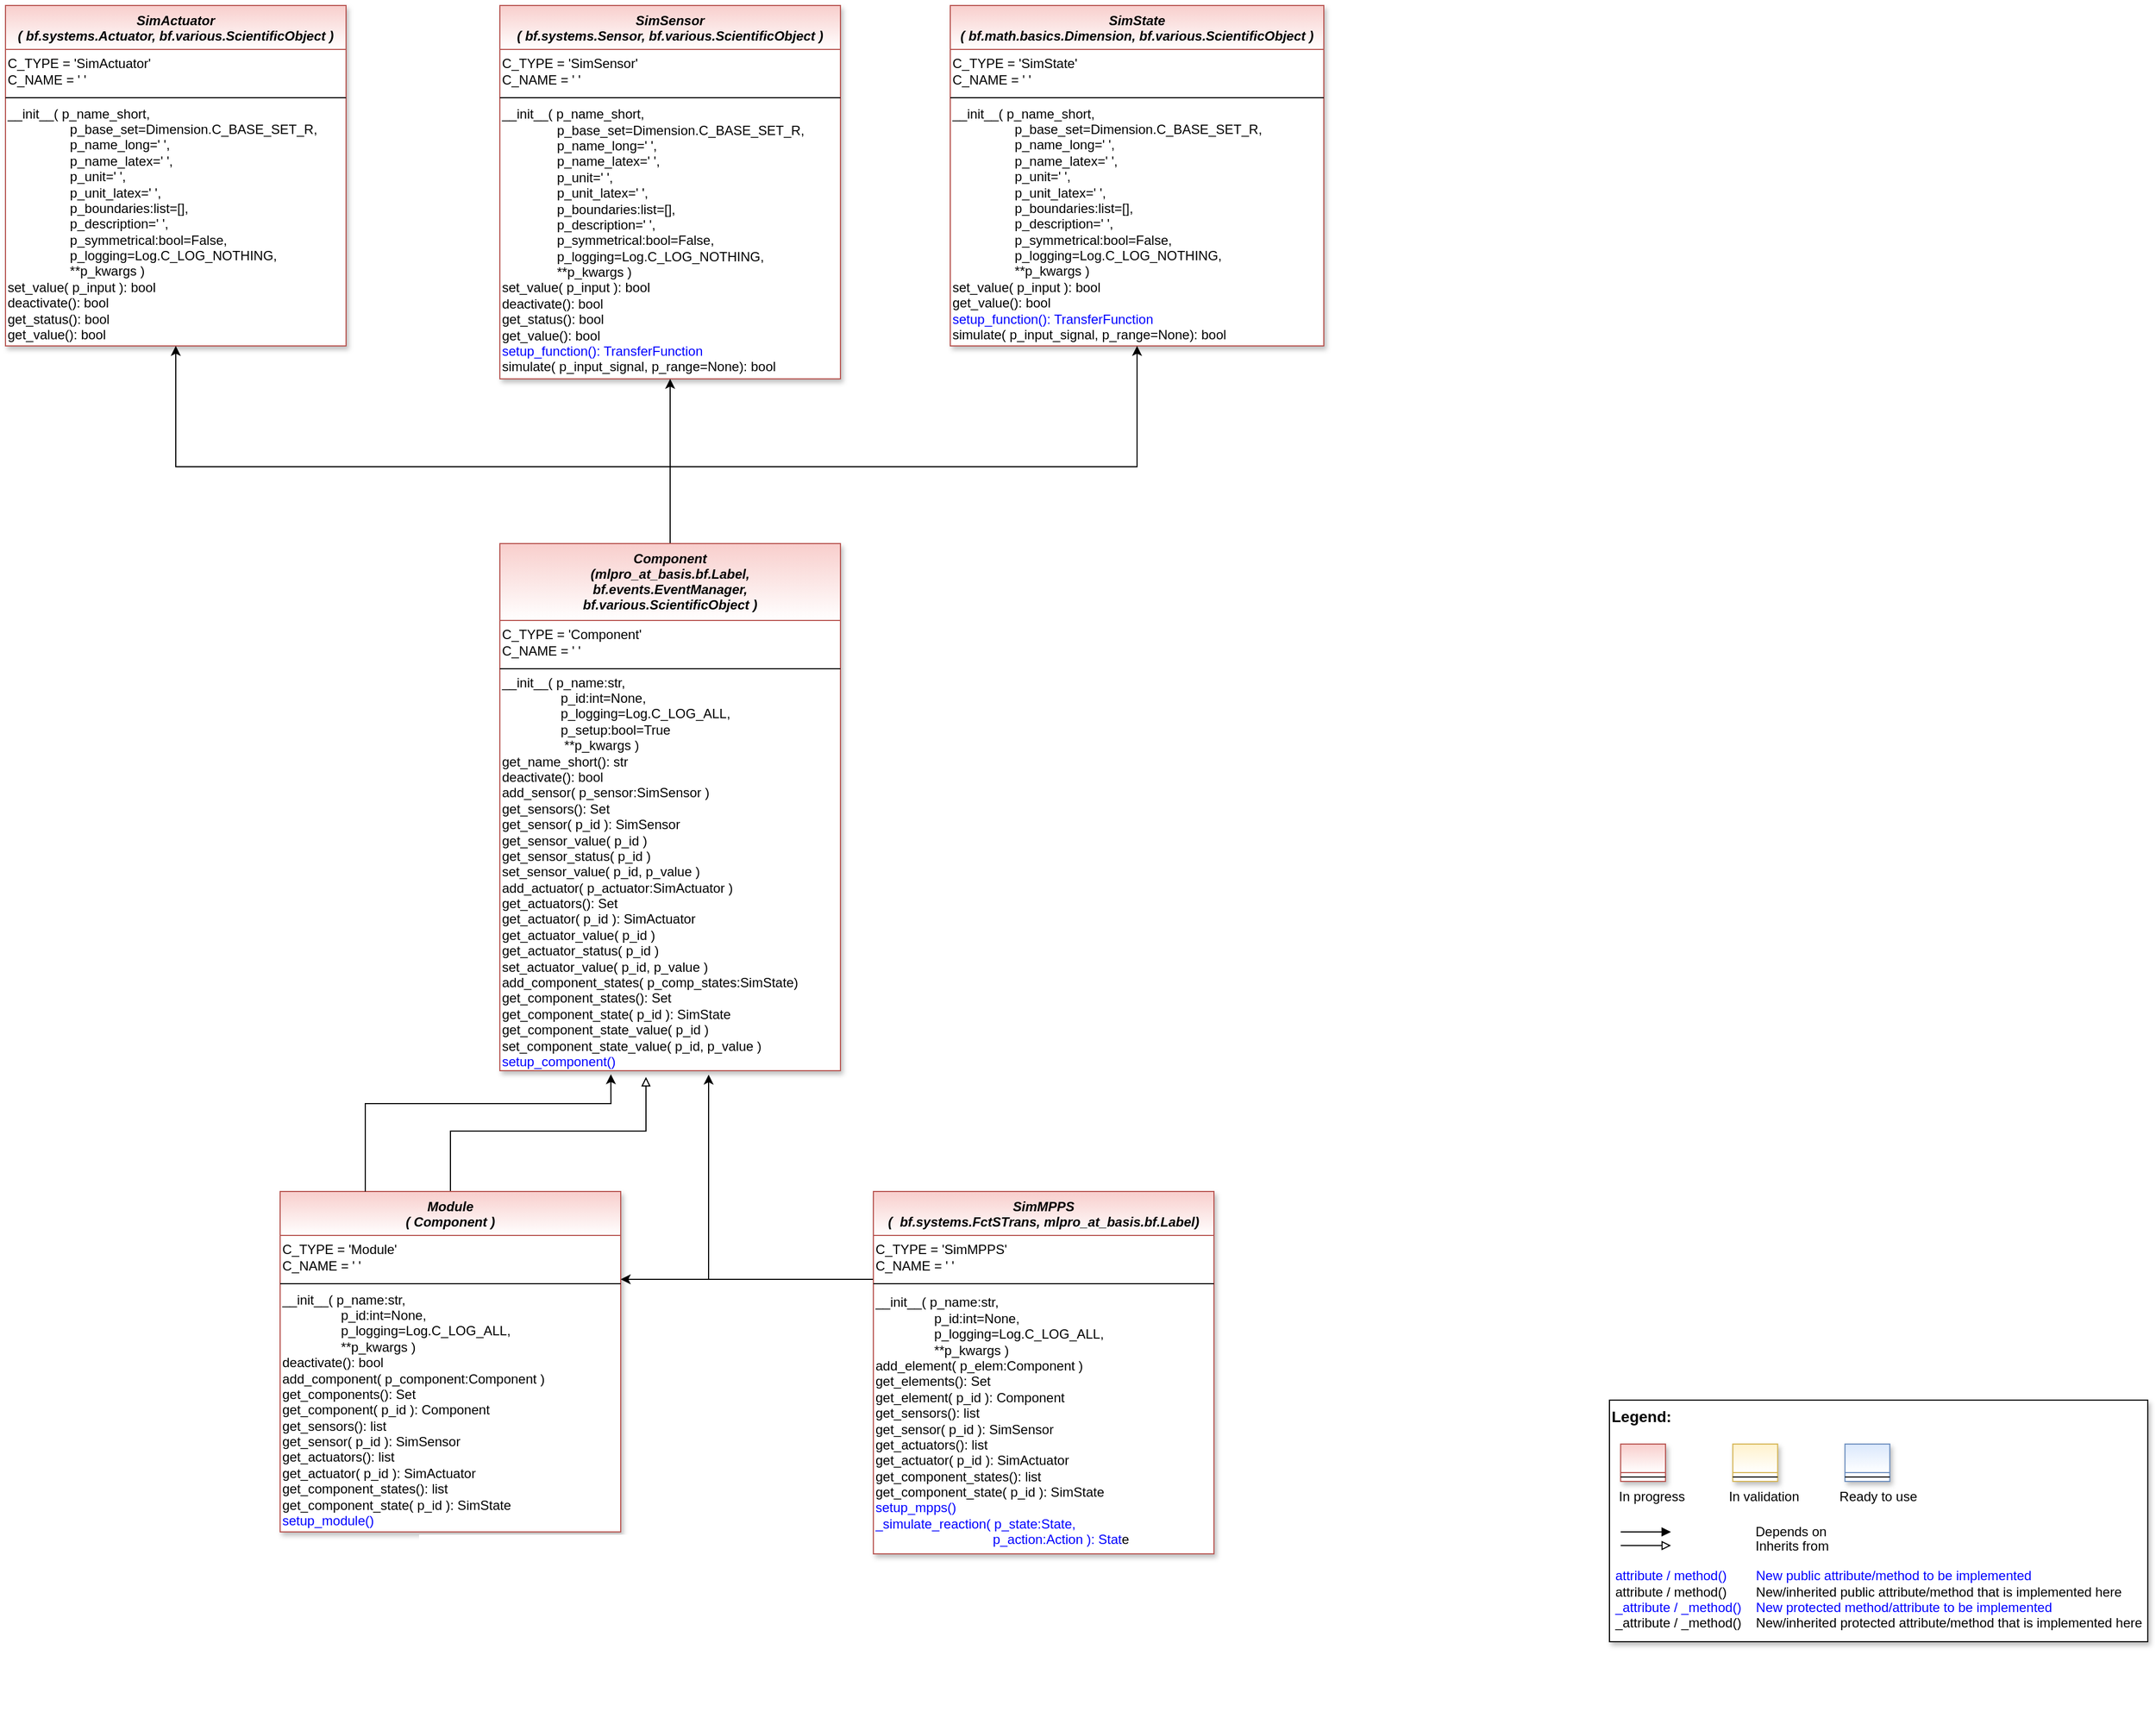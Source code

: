 <mxfile version="20.6.2" type="device"><diagram id="C5RBs43oDa-KdzZeNtuy" name="Page-1"><mxGraphModel dx="2556" dy="1705" grid="1" gridSize="10" guides="1" tooltips="1" connect="1" arrows="1" fold="1" page="1" pageScale="1" pageWidth="2336" pageHeight="1654" math="0" shadow="0"><root><mxCell id="WIyWlLk6GJQsqaUBKTNV-0"/><mxCell id="WIyWlLk6GJQsqaUBKTNV-1" parent="WIyWlLk6GJQsqaUBKTNV-0"/><mxCell id="0DCWFAYMtEVJNfJJVhTo-0" value="" style="group" parent="WIyWlLk6GJQsqaUBKTNV-1" vertex="1" connectable="0"><mxGeometry x="1720" y="1350" width="490" height="220" as="geometry"/></mxCell><mxCell id="0DCWFAYMtEVJNfJJVhTo-1" value="&lt;font color=&quot;#000000&quot; size=&quot;1&quot;&gt;&lt;b style=&quot;font-size: 14px&quot;&gt;Legend:&lt;br&gt;&lt;/b&gt;&lt;/font&gt;&lt;br&gt;&lt;br&gt;&lt;br&gt;&lt;font color=&quot;#0000ff&quot; style=&quot;font-size: 6px&quot;&gt;&lt;br&gt;&lt;/font&gt;&lt;span style=&quot;color: rgb(0 , 0 , 0)&quot;&gt;&lt;font style=&quot;font-size: 4px&quot;&gt;&amp;nbsp; &amp;nbsp;&lt;/font&gt;&amp;nbsp;In progress&amp;nbsp; &amp;nbsp; &amp;nbsp; &amp;nbsp; &amp;nbsp; &amp;nbsp; In validation&amp;nbsp; &amp;nbsp; &amp;nbsp; &amp;nbsp; &amp;nbsp; &amp;nbsp;Ready to use&lt;/span&gt;&lt;font color=&quot;#000000&quot;&gt;&amp;nbsp;&lt;br&gt;&lt;/font&gt;&lt;font color=&quot;#0000ff&quot;&gt;&lt;br&gt;&lt;br&gt;&lt;br&gt;&lt;br&gt;&amp;nbsp;attribute / method()&amp;nbsp; &amp;nbsp; &amp;nbsp; &amp;nbsp; New public attribute/method to be implemented&lt;/font&gt;&lt;br&gt;&lt;font color=&quot;#000000&quot;&gt;&amp;nbsp;&lt;/font&gt;&lt;font color=&quot;#000000&quot;&gt;attribute / method()&lt;span&gt;&#9;&lt;/span&gt;&amp;nbsp; &amp;nbsp; &amp;nbsp; &amp;nbsp;New/inherited public attribute/method that is implemented here&lt;br&gt;&lt;/font&gt;&lt;font color=&quot;#0000ff&quot;&gt;&amp;nbsp;_attribute /&amp;nbsp;&lt;/font&gt;&lt;font color=&quot;#0000ff&quot;&gt;_method()&amp;nbsp; &amp;nbsp; New protected method/attribute to be implemented&lt;/font&gt;&lt;br&gt;&lt;font color=&quot;#000000&quot;&gt;&amp;nbsp;_attribute / _method()&amp;nbsp; &amp;nbsp; New/inherited protected attribute/method that is implemented here&lt;br&gt;&lt;/font&gt;&lt;font color=&quot;#000000&quot;&gt;&lt;br&gt;&lt;br&gt;&lt;br&gt;&lt;br&gt;&lt;br&gt;&lt;/font&gt;" style="text;html=1;align=left;verticalAlign=top;whiteSpace=wrap;rounded=0;fontColor=#006600;strokeColor=#000000;shadow=1;fillColor=#ffffff;" parent="0DCWFAYMtEVJNfJJVhTo-0" vertex="1"><mxGeometry width="490.0" height="220" as="geometry"/></mxCell><mxCell id="0DCWFAYMtEVJNfJJVhTo-2" value="Depends on" style="endArrow=block;html=1;labelPosition=right;verticalLabelPosition=middle;align=left;verticalAlign=middle;endFill=1;fontSize=12;" parent="0DCWFAYMtEVJNfJJVhTo-0" edge="1"><mxGeometry x="-1623.125" y="-2180" width="51.042" height="50" as="geometry"><mxPoint x="10.208" y="120.003" as="sourcePoint"/><mxPoint x="55.991" y="120.003" as="targetPoint"/><mxPoint x="98" as="offset"/><Array as="points"><mxPoint x="30.625" y="120"/></Array></mxGeometry></mxCell><mxCell id="0DCWFAYMtEVJNfJJVhTo-3" value="Inherits from" style="endArrow=block;html=1;labelPosition=right;verticalLabelPosition=middle;align=left;verticalAlign=middle;endFill=0;fontSize=12;" parent="0DCWFAYMtEVJNfJJVhTo-0" edge="1"><mxGeometry x="-1623.125" y="-2180" width="51.042" height="50" as="geometry"><mxPoint x="10.208" y="132.385" as="sourcePoint"/><mxPoint x="55.991" y="132.385" as="targetPoint"/><mxPoint x="98" y="1" as="offset"/></mxGeometry></mxCell><mxCell id="0DCWFAYMtEVJNfJJVhTo-4" value="" style="swimlane;fontStyle=3;align=center;verticalAlign=top;childLayout=stackLayout;horizontal=1;startSize=26;horizontalStack=0;resizeParent=1;resizeLast=0;collapsible=1;marginBottom=0;rounded=0;shadow=1;strokeWidth=1;fillColor=#f8cecc;strokeColor=#b85450;gradientColor=#ffffff;swimlaneFillColor=#ffffff;" parent="0DCWFAYMtEVJNfJJVhTo-0" vertex="1"><mxGeometry x="10.208" y="40" width="40.833" height="34" as="geometry"><mxRectangle x="230" y="140" width="160" height="26" as="alternateBounds"/></mxGeometry></mxCell><mxCell id="0DCWFAYMtEVJNfJJVhTo-5" value="" style="line;html=1;strokeWidth=1;align=left;verticalAlign=middle;spacingTop=-1;spacingLeft=3;spacingRight=3;rotatable=0;labelPosition=right;points=[];portConstraint=eastwest;" parent="0DCWFAYMtEVJNfJJVhTo-4" vertex="1"><mxGeometry y="26" width="40.833" height="8" as="geometry"/></mxCell><mxCell id="0DCWFAYMtEVJNfJJVhTo-6" value="" style="swimlane;fontStyle=3;align=center;verticalAlign=top;childLayout=stackLayout;horizontal=1;startSize=26;horizontalStack=0;resizeParent=1;resizeLast=0;collapsible=1;marginBottom=0;rounded=0;shadow=1;strokeWidth=1;fillColor=#fff2cc;strokeColor=#d6b656;gradientColor=#ffffff;swimlaneFillColor=#ffffff;" parent="0DCWFAYMtEVJNfJJVhTo-0" vertex="1"><mxGeometry x="112.292" y="40" width="40.833" height="34" as="geometry"><mxRectangle x="230" y="140" width="160" height="26" as="alternateBounds"/></mxGeometry></mxCell><mxCell id="0DCWFAYMtEVJNfJJVhTo-7" value="" style="line;html=1;strokeWidth=1;align=left;verticalAlign=middle;spacingTop=-1;spacingLeft=3;spacingRight=3;rotatable=0;labelPosition=right;points=[];portConstraint=eastwest;" parent="0DCWFAYMtEVJNfJJVhTo-6" vertex="1"><mxGeometry y="26" width="40.833" height="8" as="geometry"/></mxCell><mxCell id="0DCWFAYMtEVJNfJJVhTo-8" value="" style="swimlane;fontStyle=3;align=center;verticalAlign=top;childLayout=stackLayout;horizontal=1;startSize=26;horizontalStack=0;resizeParent=1;resizeLast=0;collapsible=1;marginBottom=0;rounded=0;shadow=1;strokeWidth=1;fillColor=#dae8fc;strokeColor=#6c8ebf;gradientColor=#ffffff;swimlaneFillColor=#ffffff;" parent="0DCWFAYMtEVJNfJJVhTo-0" vertex="1"><mxGeometry x="214.375" y="40" width="40.833" height="34" as="geometry"><mxRectangle x="230" y="140" width="160" height="26" as="alternateBounds"/></mxGeometry></mxCell><mxCell id="0DCWFAYMtEVJNfJJVhTo-9" value="" style="line;html=1;strokeWidth=1;align=left;verticalAlign=middle;spacingTop=-1;spacingLeft=3;spacingRight=3;rotatable=0;labelPosition=right;points=[];portConstraint=eastwest;" parent="0DCWFAYMtEVJNfJJVhTo-8" vertex="1"><mxGeometry y="26" width="40.833" height="8" as="geometry"/></mxCell><mxCell id="x-Rp9qp4rdqEKa-sH7-j-0" value="SimActuator&#10;( bf.systems.Actuator, bf.various.ScientificObject )" style="swimlane;fontStyle=3;align=center;verticalAlign=top;childLayout=stackLayout;horizontal=1;startSize=40;horizontalStack=0;resizeParent=1;resizeLast=0;collapsible=1;marginBottom=0;rounded=0;shadow=1;strokeWidth=1;fillColor=#f8cecc;strokeColor=#b85450;swimlaneFillColor=#ffffff;gradientColor=#FFFFFF;" parent="WIyWlLk6GJQsqaUBKTNV-1" vertex="1"><mxGeometry x="260" y="80" width="310" height="310" as="geometry"><mxRectangle x="230" y="140" width="160" height="26" as="alternateBounds"/></mxGeometry></mxCell><mxCell id="x-Rp9qp4rdqEKa-sH7-j-1" value="&lt;span style=&quot;&quot;&gt;C_TYPE = 'SimActuator'&lt;br&gt;C_NAME = ' '&lt;br&gt;&lt;/span&gt;" style="text;html=1;strokeColor=none;fillColor=none;align=left;verticalAlign=middle;whiteSpace=wrap;rounded=0;" parent="x-Rp9qp4rdqEKa-sH7-j-0" vertex="1"><mxGeometry y="40" width="310" height="40" as="geometry"/></mxCell><mxCell id="x-Rp9qp4rdqEKa-sH7-j-2" value="" style="line;html=1;strokeWidth=1;align=left;verticalAlign=middle;spacingTop=-1;spacingLeft=3;spacingRight=3;rotatable=0;labelPosition=right;points=[];portConstraint=eastwest;fillColor=#f8cecc;strokeColor=#000000;" parent="x-Rp9qp4rdqEKa-sH7-j-0" vertex="1"><mxGeometry y="80" width="310" height="8" as="geometry"/></mxCell><mxCell id="x-Rp9qp4rdqEKa-sH7-j-3" value="__init__( p_name_short,&lt;br&gt;&amp;nbsp;&lt;span style=&quot;white-space: pre;&quot;&gt;&#9;&lt;/span&gt;&lt;span style=&quot;white-space: pre;&quot;&gt;&#9;&lt;/span&gt;&amp;nbsp;p_base_set=Dimension.C_BASE_SET_R,&lt;br&gt;&lt;span style=&quot;white-space: pre;&quot;&gt;&#9;&lt;/span&gt;&lt;span style=&quot;white-space: pre;&quot;&gt;&#9;&lt;/span&gt;&amp;nbsp;p_name_long=' ',&lt;br&gt;&lt;span style=&quot;white-space: pre;&quot;&gt;&#9;&lt;/span&gt;&lt;span style=&quot;white-space: pre;&quot;&gt;&#9;&lt;/span&gt;&amp;nbsp;p_name_latex=' ',&lt;br&gt;&lt;span style=&quot;white-space: pre;&quot;&gt;&#9;&lt;/span&gt;&lt;span style=&quot;white-space: pre;&quot;&gt;&#9;&lt;/span&gt;&amp;nbsp;p_unit=' ',&lt;br&gt;&lt;span style=&quot;white-space: pre;&quot;&gt;&#9;&lt;/span&gt;&lt;span style=&quot;white-space: pre;&quot;&gt;&#9;&lt;/span&gt;&amp;nbsp;p_unit_latex=' ',&lt;br&gt;&lt;span style=&quot;white-space: pre;&quot;&gt;&#9;&lt;/span&gt;&lt;span style=&quot;white-space: pre;&quot;&gt;&#9;&lt;/span&gt;&amp;nbsp;p_boundaries:list=[],&lt;br&gt;&lt;span style=&quot;white-space: pre;&quot;&gt;&#9;&lt;/span&gt;&lt;span style=&quot;white-space: pre;&quot;&gt;&#9;&lt;/span&gt;&amp;nbsp;p_description=' ',&lt;br&gt;&lt;span style=&quot;white-space: pre;&quot;&gt;&#9;&lt;/span&gt;&lt;span style=&quot;white-space: pre;&quot;&gt;&#9;&lt;/span&gt;&amp;nbsp;p_symmetrical:bool=False,&lt;br&gt;&amp;nbsp;&lt;span style=&quot;white-space: pre;&quot;&gt;&#9;&lt;/span&gt;&lt;span style=&quot;white-space: pre;&quot;&gt;&#9;&lt;/span&gt;&amp;nbsp;p_logging=Log.C_LOG_NOTHING,&lt;br&gt;&lt;span style=&quot;white-space: pre;&quot;&gt;&#9;&lt;/span&gt;&lt;span style=&quot;white-space: pre;&quot;&gt;&#9;&lt;/span&gt;&amp;nbsp;**p_kwargs )&lt;br&gt;set_value( p_input ): bool&lt;br&gt;deactivate(): bool&lt;br&gt;get_status(): bool&lt;br&gt;get_value(): bool" style="text;html=1;strokeColor=none;fillColor=none;align=left;verticalAlign=middle;whiteSpace=wrap;rounded=0;" parent="x-Rp9qp4rdqEKa-sH7-j-0" vertex="1"><mxGeometry y="88" width="310" height="222" as="geometry"/></mxCell><mxCell id="x-Rp9qp4rdqEKa-sH7-j-5" value="SimSensor&#10;( bf.systems.Sensor, bf.various.ScientificObject )" style="swimlane;fontStyle=3;align=center;verticalAlign=top;childLayout=stackLayout;horizontal=1;startSize=40;horizontalStack=0;resizeParent=1;resizeLast=0;collapsible=1;marginBottom=0;rounded=0;shadow=1;strokeWidth=1;fillColor=#f8cecc;strokeColor=#b85450;swimlaneFillColor=#ffffff;gradientColor=#FFFFFF;" parent="WIyWlLk6GJQsqaUBKTNV-1" vertex="1"><mxGeometry x="710" y="80" width="310" height="340" as="geometry"><mxRectangle x="230" y="140" width="160" height="26" as="alternateBounds"/></mxGeometry></mxCell><mxCell id="x-Rp9qp4rdqEKa-sH7-j-6" value="&lt;span style=&quot;&quot;&gt;C_TYPE = 'SimSensor'&lt;br&gt;C_NAME = ' '&lt;br&gt;&lt;/span&gt;" style="text;html=1;strokeColor=none;fillColor=none;align=left;verticalAlign=middle;whiteSpace=wrap;rounded=0;" parent="x-Rp9qp4rdqEKa-sH7-j-5" vertex="1"><mxGeometry y="40" width="310" height="40" as="geometry"/></mxCell><mxCell id="x-Rp9qp4rdqEKa-sH7-j-7" value="" style="line;html=1;strokeWidth=1;align=left;verticalAlign=middle;spacingTop=-1;spacingLeft=3;spacingRight=3;rotatable=0;labelPosition=right;points=[];portConstraint=eastwest;fillColor=#f8cecc;strokeColor=#000000;" parent="x-Rp9qp4rdqEKa-sH7-j-5" vertex="1"><mxGeometry y="80" width="310" height="8" as="geometry"/></mxCell><mxCell id="x-Rp9qp4rdqEKa-sH7-j-8" value="__init__( p_name_short,&lt;br&gt;&amp;nbsp;&lt;span style=&quot;&quot;&gt;&#9;&lt;/span&gt;&lt;span style=&quot;&quot;&gt;&#9;&lt;/span&gt;&amp;nbsp;&lt;span style=&quot;&quot;&gt;&#9;&lt;/span&gt;&amp;nbsp; &amp;nbsp; &amp;nbsp; &amp;nbsp; &amp;nbsp; &amp;nbsp;p_base_set=Dimension.C_BASE_SET_R,&lt;br&gt;&amp;nbsp;&amp;nbsp;&amp;nbsp;&amp;nbsp;&amp;nbsp; &amp;nbsp; &amp;nbsp; &amp;nbsp; &amp;nbsp; &amp;nbsp;p_name_long=' ',&lt;br&gt;&amp;nbsp;&amp;nbsp;&amp;nbsp;&amp;nbsp;&amp;nbsp; &amp;nbsp; &amp;nbsp; &amp;nbsp; &amp;nbsp; &amp;nbsp;p_name_latex=' ',&lt;br&gt;&amp;nbsp;&amp;nbsp;&amp;nbsp;&amp;nbsp;&amp;nbsp; &amp;nbsp; &amp;nbsp; &amp;nbsp; &amp;nbsp; &amp;nbsp;p_unit=' ',&lt;br&gt;&amp;nbsp;&amp;nbsp;&amp;nbsp;&amp;nbsp;&amp;nbsp; &amp;nbsp; &amp;nbsp; &amp;nbsp; &amp;nbsp; &amp;nbsp;p_unit_latex=' ',&lt;br&gt;&amp;nbsp;&amp;nbsp;&amp;nbsp;&amp;nbsp;&amp;nbsp; &amp;nbsp; &amp;nbsp; &amp;nbsp; &amp;nbsp; &amp;nbsp;p_boundaries:list=[],&lt;br&gt;&amp;nbsp;&amp;nbsp;&amp;nbsp;&amp;nbsp;&amp;nbsp; &amp;nbsp; &amp;nbsp; &amp;nbsp; &amp;nbsp; &amp;nbsp;p_description=' ',&lt;br&gt;&amp;nbsp;&amp;nbsp;&amp;nbsp;&amp;nbsp;&amp;nbsp; &amp;nbsp; &amp;nbsp; &amp;nbsp; &amp;nbsp; &amp;nbsp;p_symmetrical:bool=False,&lt;br&gt;&amp;nbsp;&amp;nbsp;&amp;nbsp;&amp;nbsp;&amp;nbsp; &amp;nbsp; &amp;nbsp; &amp;nbsp; &amp;nbsp; &amp;nbsp;p_logging=Log.C_LOG_NOTHING,&lt;br&gt;&amp;nbsp;&amp;nbsp;&amp;nbsp;&amp;nbsp;&amp;nbsp; &amp;nbsp; &amp;nbsp; &amp;nbsp; &amp;nbsp; &amp;nbsp;**p_kwargs )&lt;br&gt;set_value( p_input ): bool&lt;br&gt;deactivate(): bool&lt;br&gt;get_status(): bool&lt;br&gt;get_value(): bool&lt;br&gt;&lt;font color=&quot;#0000ff&quot;&gt;setup_function(): TransferFunction&lt;/font&gt;&lt;br&gt;simulate( p_input_signal, p_range=None): bool" style="text;html=1;strokeColor=none;fillColor=none;align=left;verticalAlign=middle;whiteSpace=wrap;rounded=0;" parent="x-Rp9qp4rdqEKa-sH7-j-5" vertex="1"><mxGeometry y="88" width="310" height="252" as="geometry"/></mxCell><mxCell id="x-Rp9qp4rdqEKa-sH7-j-9" value="SimState&#10;( bf.math.basics.Dimension, bf.various.ScientificObject )" style="swimlane;fontStyle=3;align=center;verticalAlign=top;childLayout=stackLayout;horizontal=1;startSize=40;horizontalStack=0;resizeParent=1;resizeLast=0;collapsible=1;marginBottom=0;rounded=0;shadow=1;strokeWidth=1;fillColor=#f8cecc;strokeColor=#b85450;swimlaneFillColor=#ffffff;gradientColor=#FFFFFF;" parent="WIyWlLk6GJQsqaUBKTNV-1" vertex="1"><mxGeometry x="1120" y="80" width="340" height="310" as="geometry"><mxRectangle x="230" y="140" width="160" height="26" as="alternateBounds"/></mxGeometry></mxCell><mxCell id="x-Rp9qp4rdqEKa-sH7-j-10" value="&lt;span style=&quot;&quot;&gt;C_TYPE = 'SimState'&lt;br&gt;C_NAME = ' '&lt;br&gt;&lt;/span&gt;" style="text;html=1;strokeColor=none;fillColor=none;align=left;verticalAlign=middle;whiteSpace=wrap;rounded=0;" parent="x-Rp9qp4rdqEKa-sH7-j-9" vertex="1"><mxGeometry y="40" width="340" height="40" as="geometry"/></mxCell><mxCell id="x-Rp9qp4rdqEKa-sH7-j-11" value="" style="line;html=1;strokeWidth=1;align=left;verticalAlign=middle;spacingTop=-1;spacingLeft=3;spacingRight=3;rotatable=0;labelPosition=right;points=[];portConstraint=eastwest;fillColor=#f8cecc;strokeColor=#000000;" parent="x-Rp9qp4rdqEKa-sH7-j-9" vertex="1"><mxGeometry y="80" width="340" height="8" as="geometry"/></mxCell><mxCell id="x-Rp9qp4rdqEKa-sH7-j-12" value="__init__( p_name_short,&lt;br&gt;&amp;nbsp;&lt;span style=&quot;white-space: pre;&quot;&gt;&#9;&lt;/span&gt;&lt;span style=&quot;white-space: pre;&quot;&gt;&#9;&lt;/span&gt;&amp;nbsp;p_base_set=Dimension.C_BASE_SET_R,&lt;br&gt;&lt;span style=&quot;white-space: pre;&quot;&gt;&#9;&lt;/span&gt;&lt;span style=&quot;white-space: pre;&quot;&gt;&#9;&lt;/span&gt;&amp;nbsp;p_name_long=' ',&lt;br&gt;&lt;span style=&quot;white-space: pre;&quot;&gt;&#9;&lt;/span&gt;&lt;span style=&quot;white-space: pre;&quot;&gt;&#9;&lt;/span&gt;&amp;nbsp;p_name_latex=' ',&lt;br&gt;&lt;span style=&quot;white-space: pre;&quot;&gt;&#9;&lt;/span&gt;&lt;span style=&quot;white-space: pre;&quot;&gt;&#9;&lt;/span&gt;&amp;nbsp;p_unit=' ',&lt;br&gt;&lt;span style=&quot;white-space: pre;&quot;&gt;&#9;&lt;/span&gt;&lt;span style=&quot;white-space: pre;&quot;&gt;&#9;&lt;/span&gt;&amp;nbsp;p_unit_latex=' ',&lt;br&gt;&lt;span style=&quot;white-space: pre;&quot;&gt;&#9;&lt;/span&gt;&lt;span style=&quot;white-space: pre;&quot;&gt;&#9;&lt;/span&gt;&amp;nbsp;p_boundaries:list=[],&lt;br&gt;&lt;span style=&quot;white-space: pre;&quot;&gt;&#9;&lt;/span&gt;&lt;span style=&quot;white-space: pre;&quot;&gt;&#9;&lt;/span&gt;&amp;nbsp;p_description=' ',&lt;br&gt;&lt;span style=&quot;white-space: pre;&quot;&gt;&#9;&lt;/span&gt;&lt;span style=&quot;white-space: pre;&quot;&gt;&#9;&lt;/span&gt;&amp;nbsp;p_symmetrical:bool=False,&lt;br&gt;&amp;nbsp;&lt;span style=&quot;white-space: pre;&quot;&gt;&#9;&lt;/span&gt;&lt;span style=&quot;white-space: pre;&quot;&gt;&#9;&lt;/span&gt;&amp;nbsp;p_logging=Log.C_LOG_NOTHING,&lt;br&gt;&lt;span style=&quot;white-space: pre;&quot;&gt;&#9;&lt;/span&gt;&lt;span style=&quot;white-space: pre;&quot;&gt;&#9;&lt;/span&gt;&amp;nbsp;**p_kwargs )&lt;br&gt;set_value( p_input ): bool&lt;br&gt;get_value(): bool&lt;br&gt;&lt;font color=&quot;#0000ff&quot;&gt;setup_function(): TransferFunction&lt;/font&gt;&lt;br&gt;simulate( p_input_signal, p_range=None): bool" style="text;html=1;strokeColor=none;fillColor=none;align=left;verticalAlign=middle;whiteSpace=wrap;rounded=0;" parent="x-Rp9qp4rdqEKa-sH7-j-9" vertex="1"><mxGeometry y="88" width="340" height="222" as="geometry"/></mxCell><mxCell id="x-Rp9qp4rdqEKa-sH7-j-28" style="edgeStyle=orthogonalEdgeStyle;rounded=0;orthogonalLoop=1;jettySize=auto;html=1;exitX=0.5;exitY=0;exitDx=0;exitDy=0;entryX=0.5;entryY=1;entryDx=0;entryDy=0;fontColor=#0000FF;endArrow=classic;endFill=1;" parent="WIyWlLk6GJQsqaUBKTNV-1" source="x-Rp9qp4rdqEKa-sH7-j-15" target="x-Rp9qp4rdqEKa-sH7-j-8" edge="1"><mxGeometry relative="1" as="geometry"/></mxCell><mxCell id="x-Rp9qp4rdqEKa-sH7-j-29" style="edgeStyle=orthogonalEdgeStyle;rounded=0;orthogonalLoop=1;jettySize=auto;html=1;exitX=0.5;exitY=0;exitDx=0;exitDy=0;entryX=0.5;entryY=1;entryDx=0;entryDy=0;fontColor=#0000FF;endArrow=classic;endFill=1;" parent="WIyWlLk6GJQsqaUBKTNV-1" source="x-Rp9qp4rdqEKa-sH7-j-15" target="x-Rp9qp4rdqEKa-sH7-j-12" edge="1"><mxGeometry relative="1" as="geometry"><Array as="points"><mxPoint x="865" y="500"/><mxPoint x="1290" y="500"/></Array></mxGeometry></mxCell><mxCell id="x-Rp9qp4rdqEKa-sH7-j-30" style="edgeStyle=orthogonalEdgeStyle;rounded=0;orthogonalLoop=1;jettySize=auto;html=1;exitX=0.5;exitY=0;exitDx=0;exitDy=0;entryX=0.5;entryY=1;entryDx=0;entryDy=0;fontColor=#0000FF;endArrow=classic;endFill=1;" parent="WIyWlLk6GJQsqaUBKTNV-1" source="x-Rp9qp4rdqEKa-sH7-j-15" target="x-Rp9qp4rdqEKa-sH7-j-3" edge="1"><mxGeometry relative="1" as="geometry"><Array as="points"><mxPoint x="865" y="500"/><mxPoint x="415" y="500"/></Array></mxGeometry></mxCell><mxCell id="x-Rp9qp4rdqEKa-sH7-j-15" value="Component&#10;(mlpro_at_basis.bf.Label,&#10;bf.events.EventManager,&#10;bf.various.ScientificObject )" style="swimlane;fontStyle=3;align=center;verticalAlign=top;childLayout=stackLayout;horizontal=1;startSize=70;horizontalStack=0;resizeParent=1;resizeLast=0;collapsible=1;marginBottom=0;rounded=0;shadow=1;strokeWidth=1;fillColor=#f8cecc;strokeColor=#b85450;swimlaneFillColor=#ffffff;gradientColor=#FFFFFF;" parent="WIyWlLk6GJQsqaUBKTNV-1" vertex="1"><mxGeometry x="710" y="570" width="310" height="480" as="geometry"><mxRectangle x="230" y="140" width="160" height="26" as="alternateBounds"/></mxGeometry></mxCell><mxCell id="x-Rp9qp4rdqEKa-sH7-j-16" value="&lt;span style=&quot;&quot;&gt;C_TYPE = 'Component'&lt;br&gt;C_NAME = ' '&lt;br&gt;&lt;/span&gt;" style="text;html=1;strokeColor=none;fillColor=none;align=left;verticalAlign=middle;whiteSpace=wrap;rounded=0;" parent="x-Rp9qp4rdqEKa-sH7-j-15" vertex="1"><mxGeometry y="70" width="310" height="40" as="geometry"/></mxCell><mxCell id="x-Rp9qp4rdqEKa-sH7-j-17" value="" style="line;html=1;strokeWidth=1;align=left;verticalAlign=middle;spacingTop=-1;spacingLeft=3;spacingRight=3;rotatable=0;labelPosition=right;points=[];portConstraint=eastwest;fillColor=#f8cecc;strokeColor=#000000;" parent="x-Rp9qp4rdqEKa-sH7-j-15" vertex="1"><mxGeometry y="110" width="310" height="8" as="geometry"/></mxCell><mxCell id="x-Rp9qp4rdqEKa-sH7-j-18" value="__init__( p_name:str,&lt;br&gt;&lt;span style=&quot;white-space: pre;&quot;&gt;&#9;&lt;/span&gt;&lt;span style=&quot;white-space: pre;&quot;&gt;&#9;&lt;/span&gt;p_id:int=None,&lt;br&gt;&amp;nbsp;&lt;span style=&quot;white-space: pre;&quot;&gt;&#9;&lt;/span&gt;&lt;span style=&quot;white-space: pre;&quot;&gt;&#9;&lt;/span&gt;p_logging=Log.C_LOG_ALL,&lt;br&gt;&lt;span style=&quot;white-space: pre;&quot;&gt;&#9;&lt;/span&gt;&lt;span style=&quot;white-space: pre;&quot;&gt;&#9;&lt;/span&gt;p_setup:bool=True&lt;br&gt;&lt;span style=&quot;white-space: pre;&quot;&gt;&#9;&lt;/span&gt;&lt;span style=&quot;white-space: pre;&quot;&gt;&#9;&lt;/span&gt;&amp;nbsp;**p_kwargs )&lt;br&gt;get_name_short(): str&lt;br&gt;deactivate(): bool&lt;br&gt;add_sensor( p_sensor:SimSensor )&lt;br&gt;get_sensors(): Set&lt;br&gt;get_sensor( p_id ): SimSensor&lt;br&gt;get_sensor_value( p_id )&lt;br&gt;get_sensor_status( p_id )&lt;br&gt;set_sensor_value( p_id, p_value )&lt;br&gt;add_actuator( p_actuator:SimActuator )&lt;br&gt;get_actuators(): Set&lt;br&gt;get_actuator( p_id ): SimActuator&lt;br&gt;get_actuator_value( p_id )&lt;br&gt;get_actuator_status( p_id )&lt;br&gt;set_actuator_value( p_id, p_value )&lt;br&gt;add_component_states( p_comp_states:SimState)&lt;br&gt;get_component_states(): Set&lt;br&gt;get_component_state( p_id ): SimState&lt;br&gt;get_component_state_value( p_id )&lt;br&gt;set_component_state_value( p_id, p_value )&lt;br&gt;&lt;font color=&quot;#0000ff&quot;&gt;setup_component()&lt;/font&gt;" style="text;html=1;strokeColor=none;fillColor=none;align=left;verticalAlign=middle;whiteSpace=wrap;rounded=0;" parent="x-Rp9qp4rdqEKa-sH7-j-15" vertex="1"><mxGeometry y="118" width="310" height="362" as="geometry"/></mxCell><mxCell id="x-Rp9qp4rdqEKa-sH7-j-27" style="edgeStyle=orthogonalEdgeStyle;rounded=0;orthogonalLoop=1;jettySize=auto;html=1;entryX=0.429;entryY=1.016;entryDx=0;entryDy=0;entryPerimeter=0;fontColor=#0000FF;endArrow=block;endFill=0;" parent="WIyWlLk6GJQsqaUBKTNV-1" source="x-Rp9qp4rdqEKa-sH7-j-19" target="x-Rp9qp4rdqEKa-sH7-j-18" edge="1"><mxGeometry relative="1" as="geometry"/></mxCell><mxCell id="x-Rp9qp4rdqEKa-sH7-j-19" value="Module&#10;( Component )" style="swimlane;fontStyle=3;align=center;verticalAlign=top;childLayout=stackLayout;horizontal=1;startSize=40;horizontalStack=0;resizeParent=1;resizeLast=0;collapsible=1;marginBottom=0;rounded=0;shadow=1;strokeWidth=1;fillColor=#f8cecc;strokeColor=#b85450;swimlaneFillColor=#ffffff;gradientColor=#FFFFFF;" parent="WIyWlLk6GJQsqaUBKTNV-1" vertex="1"><mxGeometry x="510" y="1160" width="310" height="310" as="geometry"><mxRectangle x="230" y="140" width="160" height="26" as="alternateBounds"/></mxGeometry></mxCell><mxCell id="x-Rp9qp4rdqEKa-sH7-j-20" value="&lt;span style=&quot;&quot;&gt;C_TYPE = 'Module'&lt;br&gt;C_NAME = ' '&lt;br&gt;&lt;/span&gt;" style="text;html=1;strokeColor=none;fillColor=none;align=left;verticalAlign=middle;whiteSpace=wrap;rounded=0;" parent="x-Rp9qp4rdqEKa-sH7-j-19" vertex="1"><mxGeometry y="40" width="310" height="40" as="geometry"/></mxCell><mxCell id="x-Rp9qp4rdqEKa-sH7-j-21" value="" style="line;html=1;strokeWidth=1;align=left;verticalAlign=middle;spacingTop=-1;spacingLeft=3;spacingRight=3;rotatable=0;labelPosition=right;points=[];portConstraint=eastwest;fillColor=#f8cecc;strokeColor=#000000;" parent="x-Rp9qp4rdqEKa-sH7-j-19" vertex="1"><mxGeometry y="80" width="310" height="8" as="geometry"/></mxCell><mxCell id="x-Rp9qp4rdqEKa-sH7-j-22" value="__init__( p_name:str,&lt;br&gt;&lt;span style=&quot;white-space: pre;&quot;&gt;&#9;&lt;/span&gt;&lt;span style=&quot;white-space: pre;&quot;&gt;&#9;&lt;/span&gt;p_id:int=None,&lt;br&gt;&amp;nbsp;&lt;span style=&quot;white-space: pre;&quot;&gt;&#9;&lt;/span&gt;&lt;span style=&quot;white-space: pre;&quot;&gt;&#9;&lt;/span&gt;p_logging=Log.C_LOG_ALL,&lt;br&gt;&lt;span style=&quot;white-space: pre;&quot;&gt;&#9;&lt;/span&gt;&lt;span style=&quot;white-space: pre;&quot;&gt;&#9;&lt;/span&gt;**p_kwargs )&lt;br&gt;deactivate(): bool&lt;br&gt;add_component( p_component:Component )&lt;br&gt;get_components(): Set&lt;br&gt;get_component( p_id ): Component&lt;br&gt;get_sensors(): list&lt;br&gt;get_sensor( p_id ): SimSensor&lt;br&gt;get_actuators(): list&lt;br&gt;get_actuator( p_id ): SimActuator&lt;br&gt;get_component_states(): list&lt;br&gt;get_component_state( p_id ): SimState&lt;br&gt;&lt;font color=&quot;#0000ff&quot;&gt;setup_module()&lt;/font&gt;" style="text;html=1;strokeColor=none;fillColor=none;align=left;verticalAlign=middle;whiteSpace=wrap;rounded=0;" parent="x-Rp9qp4rdqEKa-sH7-j-19" vertex="1"><mxGeometry y="88" width="310" height="222" as="geometry"/></mxCell><mxCell id="x-Rp9qp4rdqEKa-sH7-j-31" style="edgeStyle=orthogonalEdgeStyle;rounded=0;orthogonalLoop=1;jettySize=auto;html=1;exitX=0;exitY=1;exitDx=0;exitDy=0;entryX=0.613;entryY=1.01;entryDx=0;entryDy=0;entryPerimeter=0;fontColor=#0000FF;endArrow=classic;endFill=1;" parent="WIyWlLk6GJQsqaUBKTNV-1" source="x-Rp9qp4rdqEKa-sH7-j-24" target="x-Rp9qp4rdqEKa-sH7-j-18" edge="1"><mxGeometry relative="1" as="geometry"><Array as="points"><mxPoint x="900" y="1240"/></Array></mxGeometry></mxCell><mxCell id="x-Rp9qp4rdqEKa-sH7-j-33" style="edgeStyle=orthogonalEdgeStyle;rounded=0;orthogonalLoop=1;jettySize=auto;html=1;exitX=0;exitY=1;exitDx=0;exitDy=0;entryX=1;entryY=1;entryDx=0;entryDy=0;fontColor=#0000FF;endArrow=classic;endFill=1;" parent="WIyWlLk6GJQsqaUBKTNV-1" source="x-Rp9qp4rdqEKa-sH7-j-24" target="x-Rp9qp4rdqEKa-sH7-j-20" edge="1"><mxGeometry relative="1" as="geometry"><Array as="points"><mxPoint x="900" y="1240"/><mxPoint x="900" y="1240"/></Array></mxGeometry></mxCell><mxCell id="x-Rp9qp4rdqEKa-sH7-j-23" value="SimMPPS&#10;(  bf.systems.FctSTrans, mlpro_at_basis.bf.Label)" style="swimlane;fontStyle=3;align=center;verticalAlign=top;childLayout=stackLayout;horizontal=1;startSize=40;horizontalStack=0;resizeParent=1;resizeLast=0;collapsible=1;marginBottom=0;rounded=0;shadow=1;strokeWidth=1;fillColor=#f8cecc;strokeColor=#b85450;swimlaneFillColor=#ffffff;gradientColor=#FFFFFF;" parent="WIyWlLk6GJQsqaUBKTNV-1" vertex="1"><mxGeometry x="1050" y="1160" width="310" height="330" as="geometry"><mxRectangle x="230" y="140" width="160" height="26" as="alternateBounds"/></mxGeometry></mxCell><mxCell id="x-Rp9qp4rdqEKa-sH7-j-24" value="&lt;span style=&quot;&quot;&gt;C_TYPE = 'SimMPPS'&lt;br&gt;C_NAME = ' '&lt;br&gt;&lt;/span&gt;" style="text;html=1;strokeColor=none;fillColor=none;align=left;verticalAlign=middle;whiteSpace=wrap;rounded=0;" parent="x-Rp9qp4rdqEKa-sH7-j-23" vertex="1"><mxGeometry y="40" width="310" height="40" as="geometry"/></mxCell><mxCell id="x-Rp9qp4rdqEKa-sH7-j-25" value="" style="line;html=1;strokeWidth=1;align=left;verticalAlign=middle;spacingTop=-1;spacingLeft=3;spacingRight=3;rotatable=0;labelPosition=right;points=[];portConstraint=eastwest;fillColor=#f8cecc;strokeColor=#000000;" parent="x-Rp9qp4rdqEKa-sH7-j-23" vertex="1"><mxGeometry y="80" width="310" height="8" as="geometry"/></mxCell><mxCell id="x-Rp9qp4rdqEKa-sH7-j-26" value="__init__( p_name:str,&lt;br&gt;&lt;span style=&quot;&quot;&gt;&#9;&lt;/span&gt;&lt;span style=&quot;&quot;&gt;&#9;&lt;/span&gt;&amp;nbsp;&lt;span style=&quot;white-space: pre;&quot;&gt;&#9;&lt;span style=&quot;white-space: pre;&quot;&gt;&#9;&lt;/span&gt;&lt;/span&gt;p_id:int=None,&lt;br&gt;&amp;nbsp;&lt;span style=&quot;&quot;&gt;&#9;&lt;/span&gt;&lt;span style=&quot;&quot;&gt;&#9;&lt;/span&gt;&amp;nbsp;&lt;span style=&quot;white-space: pre;&quot;&gt;&#9;&lt;/span&gt;&lt;span style=&quot;white-space: pre;&quot;&gt;&#9;&lt;/span&gt;p_logging=Log.C_LOG_ALL,&lt;br&gt;&lt;span style=&quot;&quot;&gt;&#9;&lt;/span&gt;&lt;span style=&quot;&quot;&gt;&#9;&lt;/span&gt;&amp;nbsp;&lt;span style=&quot;white-space: pre;&quot;&gt;&#9;&lt;/span&gt;&lt;span style=&quot;white-space: pre;&quot;&gt;&#9;&lt;/span&gt;**p_kwargs )&lt;br&gt;add_element( p_elem:Component )&lt;br&gt;get_elements(): Set&lt;br&gt;get_element( p_id ): Component&lt;br&gt;get_sensors(): list&lt;br&gt;get_sensor( p_id ): SimSensor&lt;br&gt;get_actuators(): list&lt;br&gt;get_actuator( p_id ): SimActuator&lt;br&gt;get_component_states(): list&lt;br&gt;get_component_state( p_id ): SimState&lt;br&gt;&lt;font color=&quot;#0000ff&quot;&gt;setup_mpps()&lt;br&gt;_simulate_reaction( p_state:State,&lt;br&gt;&lt;span style=&quot;white-space: pre;&quot;&gt;&#9;&lt;/span&gt;&lt;span style=&quot;white-space: pre;&quot;&gt;&#9;&lt;/span&gt;&lt;span style=&quot;white-space: pre;&quot;&gt;&#9;&lt;/span&gt;&lt;span style=&quot;white-space: pre;&quot;&gt;&#9;&lt;/span&gt;p_action:Action ): Stat&lt;/font&gt;e" style="text;html=1;strokeColor=none;fillColor=none;align=left;verticalAlign=middle;whiteSpace=wrap;rounded=0;" parent="x-Rp9qp4rdqEKa-sH7-j-23" vertex="1"><mxGeometry y="88" width="310" height="242" as="geometry"/></mxCell><mxCell id="ror7OlRHVb7Vuwaj1m4s-0" style="edgeStyle=orthogonalEdgeStyle;rounded=0;orthogonalLoop=1;jettySize=auto;html=1;entryX=0.326;entryY=1.009;entryDx=0;entryDy=0;entryPerimeter=0;fontColor=#0000FF;endArrow=classic;endFill=1;exitX=0.25;exitY=0;exitDx=0;exitDy=0;" parent="WIyWlLk6GJQsqaUBKTNV-1" source="x-Rp9qp4rdqEKa-sH7-j-19" target="x-Rp9qp4rdqEKa-sH7-j-18" edge="1"><mxGeometry relative="1" as="geometry"><mxPoint x="675" y="1170" as="sourcePoint"/><mxPoint x="852.99" y="1045.472" as="targetPoint"/><Array as="points"><mxPoint x="588" y="1080"/><mxPoint x="811" y="1080"/></Array></mxGeometry></mxCell></root></mxGraphModel></diagram></mxfile>